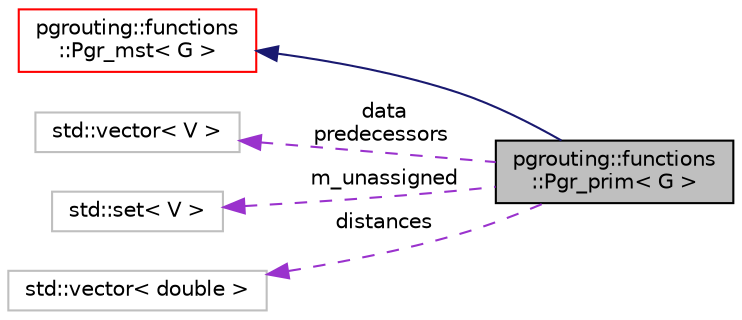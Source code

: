 digraph "pgrouting::functions::Pgr_prim&lt; G &gt;"
{
  edge [fontname="Helvetica",fontsize="10",labelfontname="Helvetica",labelfontsize="10"];
  node [fontname="Helvetica",fontsize="10",shape=record];
  rankdir="LR";
  Node2 [label="pgrouting::functions\l::Pgr_prim\< G \>",height=0.2,width=0.4,color="black", fillcolor="grey75", style="filled", fontcolor="black"];
  Node3 -> Node2 [dir="back",color="midnightblue",fontsize="10",style="solid",fontname="Helvetica"];
  Node3 [label="pgrouting::functions\l::Pgr_mst\< G \>",height=0.2,width=0.4,color="red", fillcolor="white", style="filled",URL="$classpgrouting_1_1functions_1_1Pgr__mst.html"];
  Node14 -> Node2 [dir="back",color="darkorchid3",fontsize="10",style="dashed",label=" data\npredecessors" ,fontname="Helvetica"];
  Node14 [label="std::vector\< V \>",height=0.2,width=0.4,color="grey75", fillcolor="white", style="filled"];
  Node15 -> Node2 [dir="back",color="darkorchid3",fontsize="10",style="dashed",label=" m_unassigned" ,fontname="Helvetica"];
  Node15 [label="std::set\< V \>",height=0.2,width=0.4,color="grey75", fillcolor="white", style="filled"];
  Node16 -> Node2 [dir="back",color="darkorchid3",fontsize="10",style="dashed",label=" distances" ,fontname="Helvetica"];
  Node16 [label="std::vector\< double \>",height=0.2,width=0.4,color="grey75", fillcolor="white", style="filled"];
}
